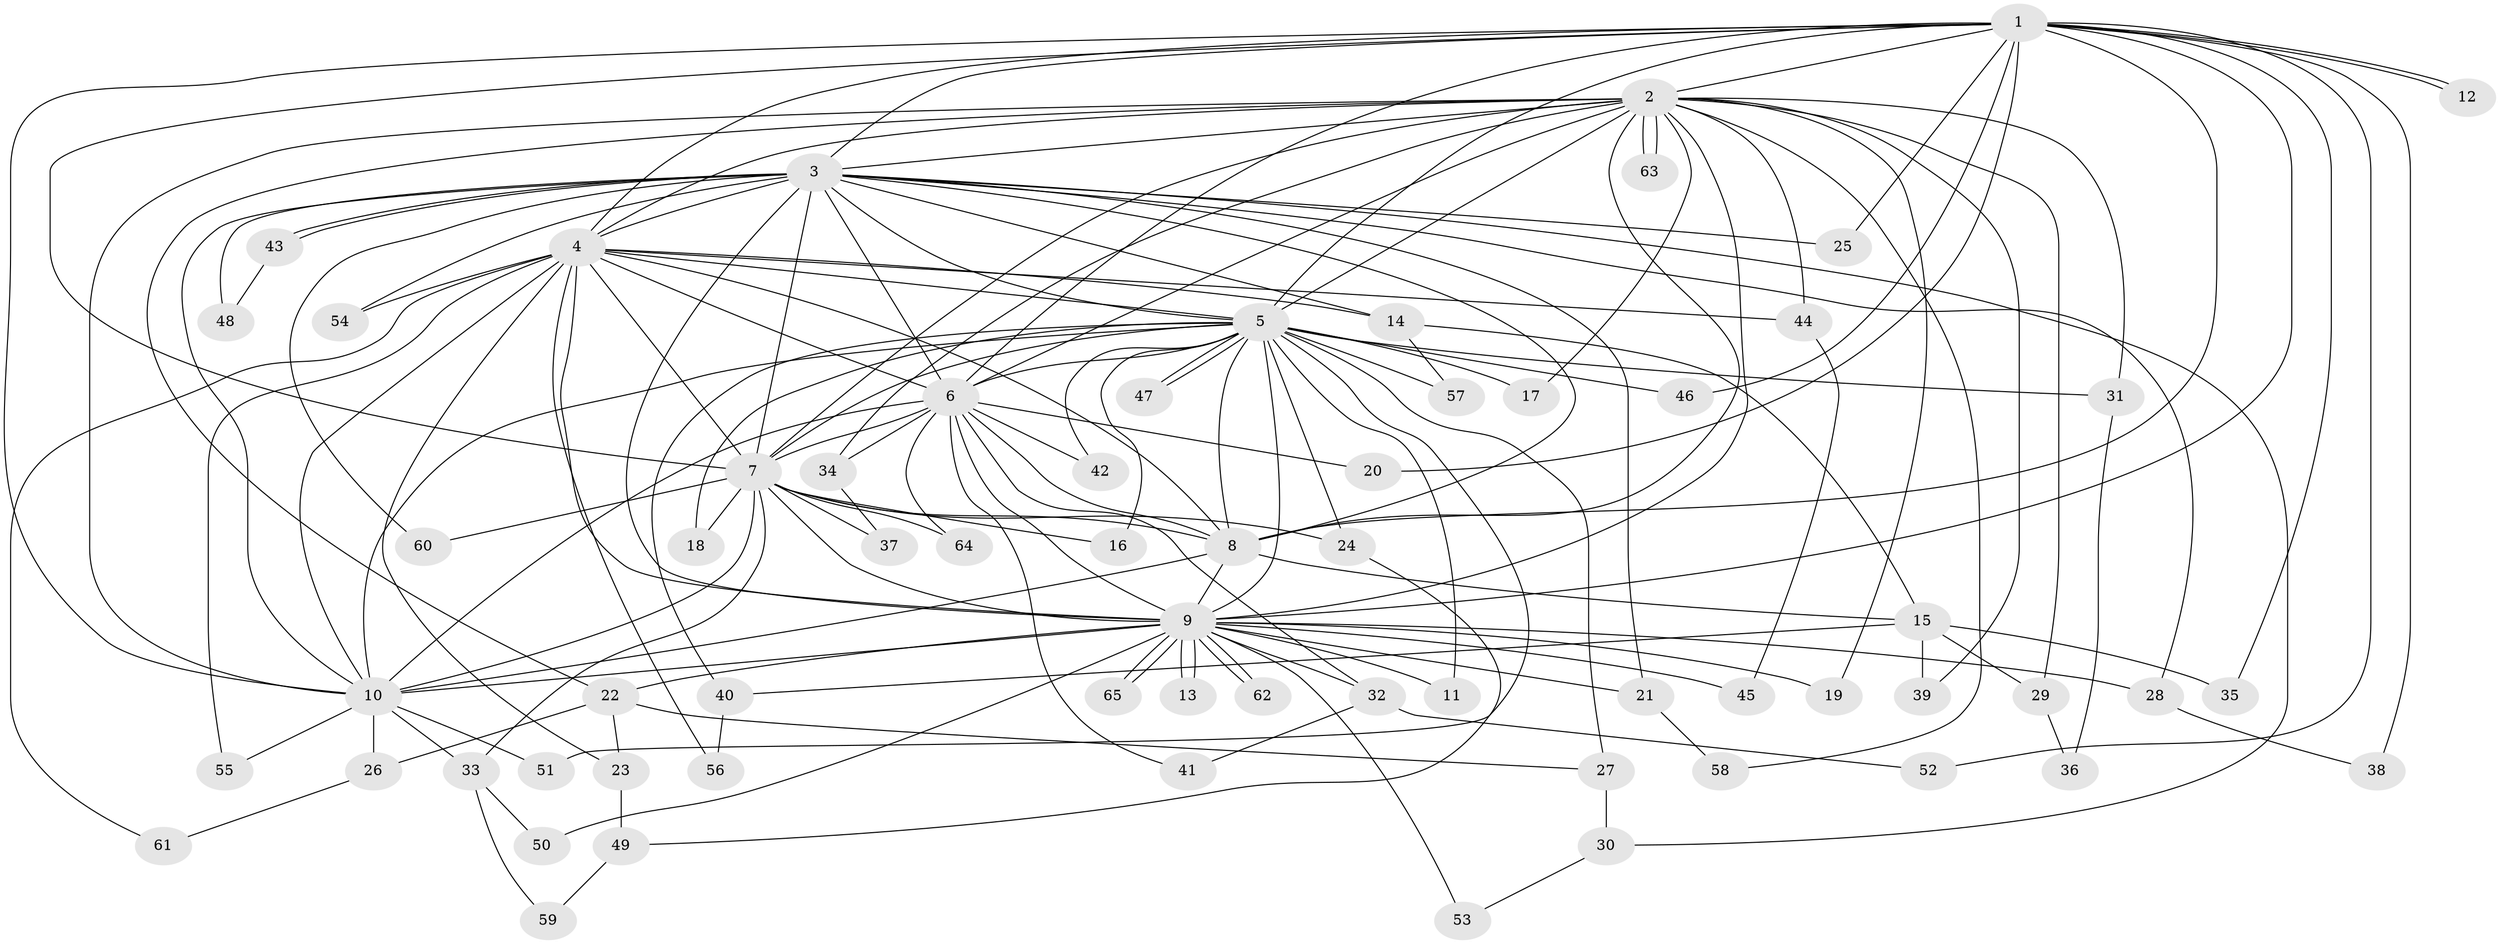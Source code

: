// coarse degree distribution, {13: 0.06382978723404255, 14: 0.02127659574468085, 19: 0.02127659574468085, 18: 0.02127659574468085, 8: 0.02127659574468085, 16: 0.02127659574468085, 2: 0.44680851063829785, 1: 0.1276595744680851, 4: 0.06382978723404255, 6: 0.02127659574468085, 5: 0.0425531914893617, 3: 0.1276595744680851}
// Generated by graph-tools (version 1.1) at 2025/49/03/04/25 22:49:42]
// undirected, 65 vertices, 155 edges
graph export_dot {
  node [color=gray90,style=filled];
  1;
  2;
  3;
  4;
  5;
  6;
  7;
  8;
  9;
  10;
  11;
  12;
  13;
  14;
  15;
  16;
  17;
  18;
  19;
  20;
  21;
  22;
  23;
  24;
  25;
  26;
  27;
  28;
  29;
  30;
  31;
  32;
  33;
  34;
  35;
  36;
  37;
  38;
  39;
  40;
  41;
  42;
  43;
  44;
  45;
  46;
  47;
  48;
  49;
  50;
  51;
  52;
  53;
  54;
  55;
  56;
  57;
  58;
  59;
  60;
  61;
  62;
  63;
  64;
  65;
  1 -- 2;
  1 -- 3;
  1 -- 4;
  1 -- 5;
  1 -- 6;
  1 -- 7;
  1 -- 8;
  1 -- 9;
  1 -- 10;
  1 -- 12;
  1 -- 12;
  1 -- 20;
  1 -- 25;
  1 -- 35;
  1 -- 38;
  1 -- 46;
  1 -- 52;
  2 -- 3;
  2 -- 4;
  2 -- 5;
  2 -- 6;
  2 -- 7;
  2 -- 8;
  2 -- 9;
  2 -- 10;
  2 -- 17;
  2 -- 19;
  2 -- 22;
  2 -- 29;
  2 -- 31;
  2 -- 34;
  2 -- 39;
  2 -- 44;
  2 -- 58;
  2 -- 63;
  2 -- 63;
  3 -- 4;
  3 -- 5;
  3 -- 6;
  3 -- 7;
  3 -- 8;
  3 -- 9;
  3 -- 10;
  3 -- 14;
  3 -- 21;
  3 -- 25;
  3 -- 28;
  3 -- 30;
  3 -- 43;
  3 -- 43;
  3 -- 48;
  3 -- 54;
  3 -- 60;
  4 -- 5;
  4 -- 6;
  4 -- 7;
  4 -- 8;
  4 -- 9;
  4 -- 10;
  4 -- 14;
  4 -- 23;
  4 -- 44;
  4 -- 54;
  4 -- 55;
  4 -- 56;
  4 -- 61;
  5 -- 6;
  5 -- 7;
  5 -- 8;
  5 -- 9;
  5 -- 10;
  5 -- 11;
  5 -- 16;
  5 -- 17;
  5 -- 18;
  5 -- 24;
  5 -- 27;
  5 -- 31;
  5 -- 40;
  5 -- 42;
  5 -- 46;
  5 -- 47;
  5 -- 47;
  5 -- 51;
  5 -- 57;
  6 -- 7;
  6 -- 8;
  6 -- 9;
  6 -- 10;
  6 -- 20;
  6 -- 32;
  6 -- 34;
  6 -- 41;
  6 -- 42;
  6 -- 64;
  7 -- 8;
  7 -- 9;
  7 -- 10;
  7 -- 16;
  7 -- 18;
  7 -- 24;
  7 -- 33;
  7 -- 37;
  7 -- 60;
  7 -- 64;
  8 -- 9;
  8 -- 10;
  8 -- 15;
  9 -- 10;
  9 -- 11;
  9 -- 13;
  9 -- 13;
  9 -- 19;
  9 -- 21;
  9 -- 22;
  9 -- 28;
  9 -- 32;
  9 -- 45;
  9 -- 50;
  9 -- 53;
  9 -- 62;
  9 -- 62;
  9 -- 65;
  9 -- 65;
  10 -- 26;
  10 -- 33;
  10 -- 51;
  10 -- 55;
  14 -- 15;
  14 -- 57;
  15 -- 29;
  15 -- 35;
  15 -- 39;
  15 -- 40;
  21 -- 58;
  22 -- 23;
  22 -- 26;
  22 -- 27;
  23 -- 49;
  24 -- 49;
  26 -- 61;
  27 -- 30;
  28 -- 38;
  29 -- 36;
  30 -- 53;
  31 -- 36;
  32 -- 41;
  32 -- 52;
  33 -- 50;
  33 -- 59;
  34 -- 37;
  40 -- 56;
  43 -- 48;
  44 -- 45;
  49 -- 59;
}
